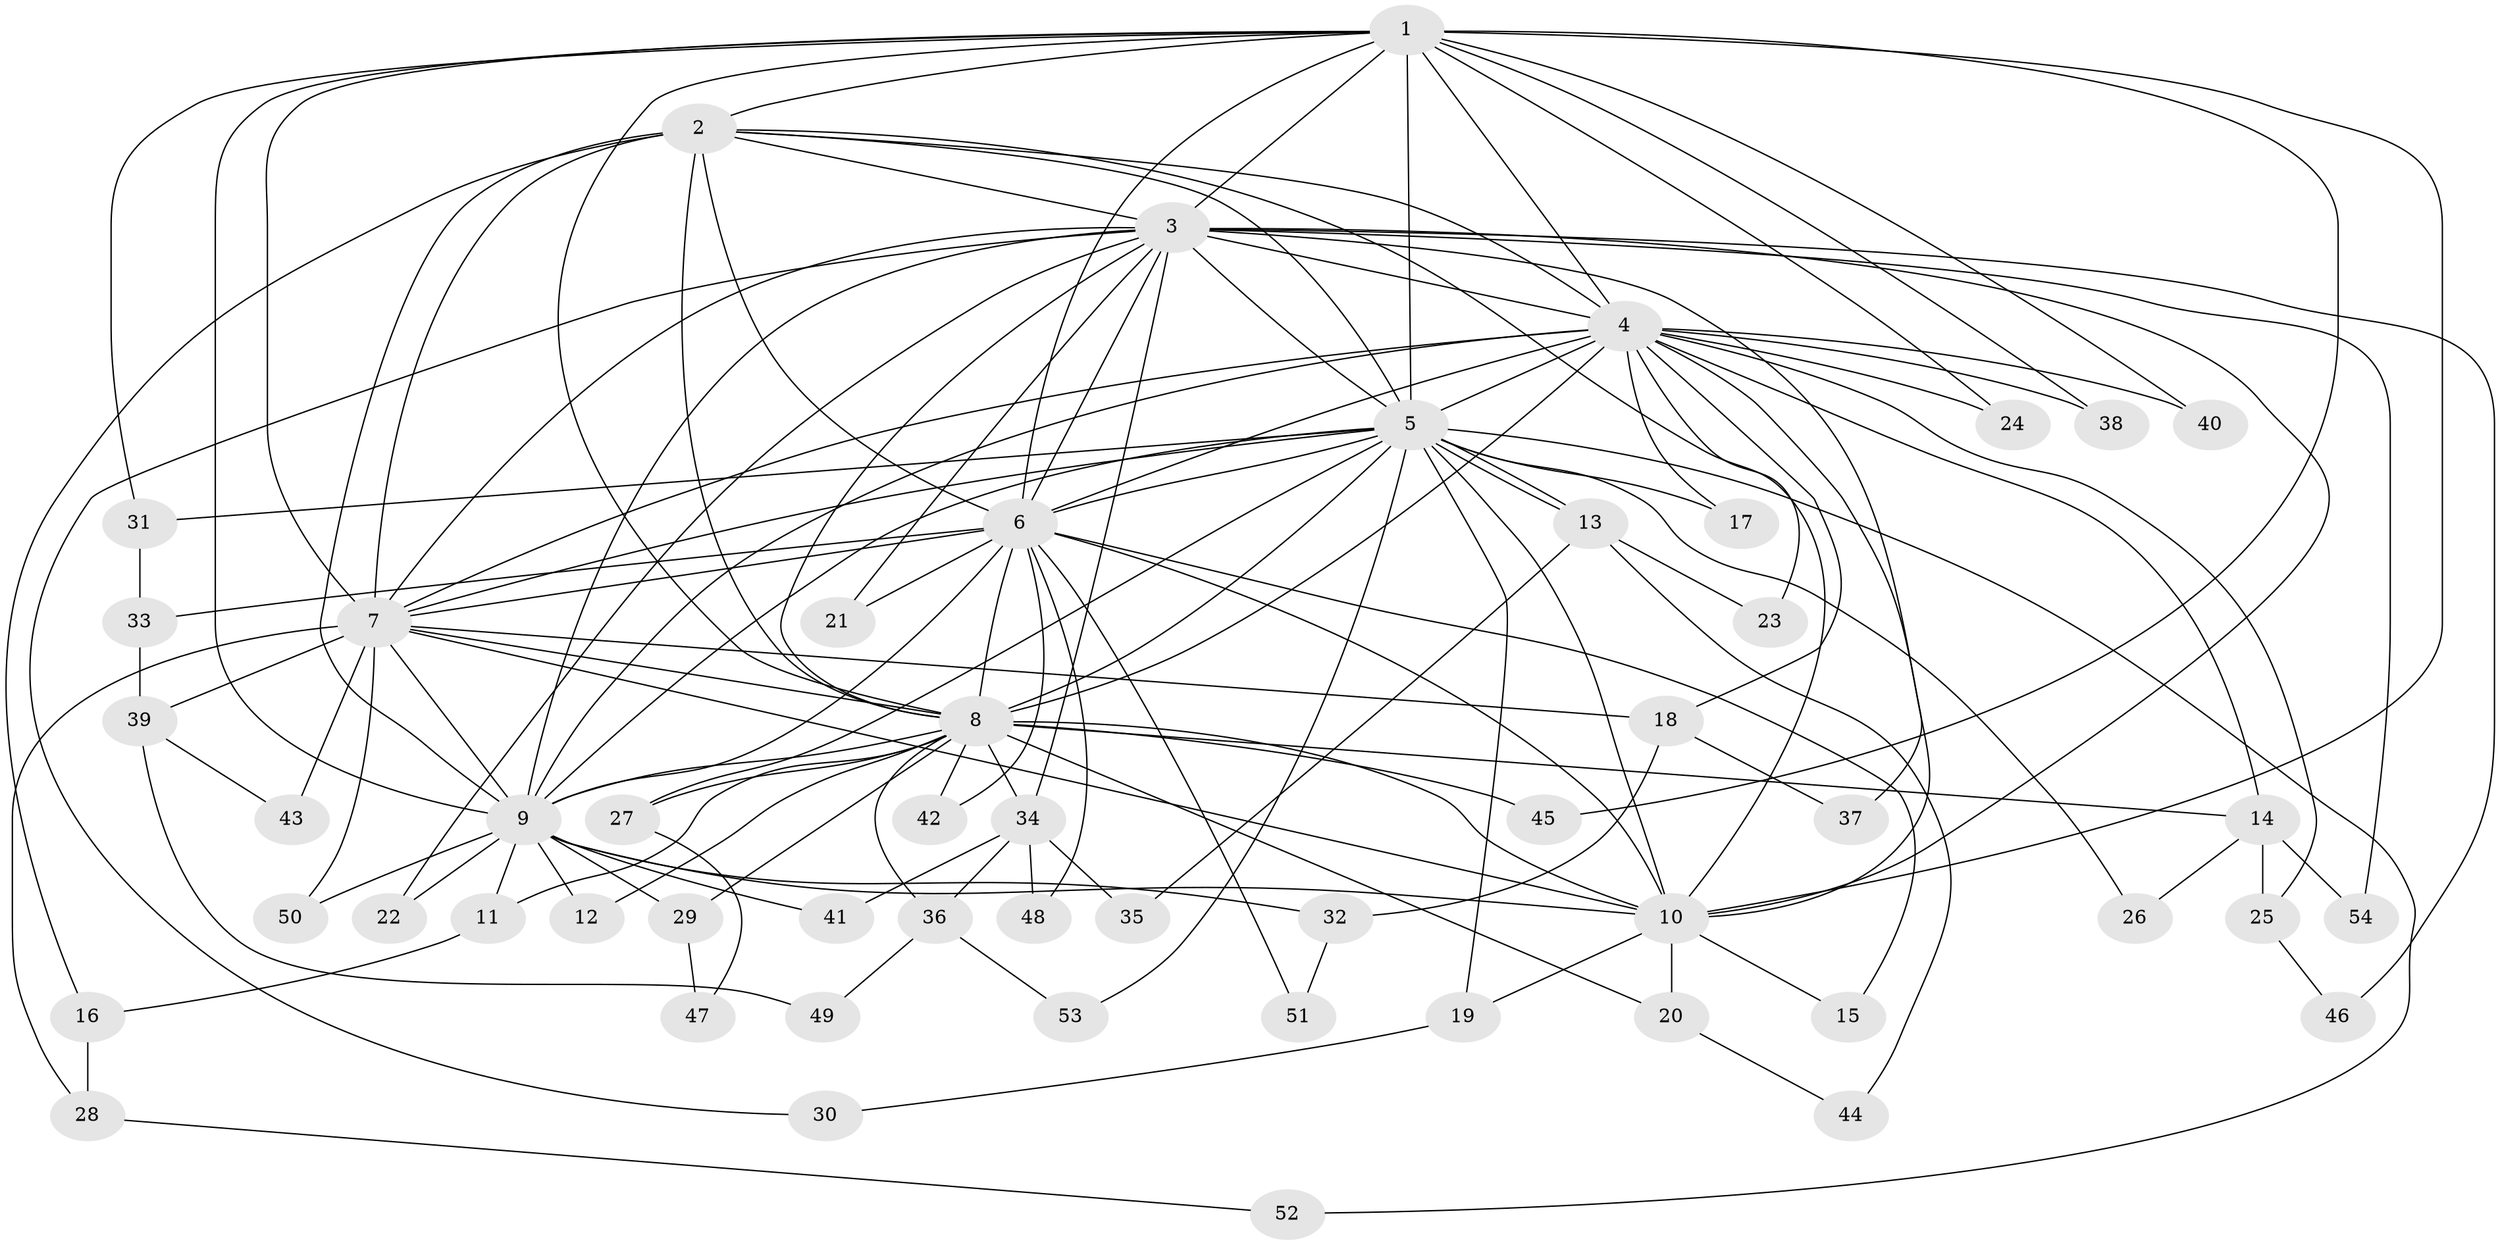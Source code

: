 // coarse degree distribution, {11: 0.027777777777777776, 8: 0.027777777777777776, 14: 0.027777777777777776, 15: 0.027777777777777776, 16: 0.027777777777777776, 19: 0.05555555555555555, 10: 0.027777777777777776, 4: 0.08333333333333333, 2: 0.4444444444444444, 5: 0.05555555555555555, 3: 0.16666666666666666, 6: 0.027777777777777776}
// Generated by graph-tools (version 1.1) at 2025/41/03/06/25 10:41:39]
// undirected, 54 vertices, 133 edges
graph export_dot {
graph [start="1"]
  node [color=gray90,style=filled];
  1;
  2;
  3;
  4;
  5;
  6;
  7;
  8;
  9;
  10;
  11;
  12;
  13;
  14;
  15;
  16;
  17;
  18;
  19;
  20;
  21;
  22;
  23;
  24;
  25;
  26;
  27;
  28;
  29;
  30;
  31;
  32;
  33;
  34;
  35;
  36;
  37;
  38;
  39;
  40;
  41;
  42;
  43;
  44;
  45;
  46;
  47;
  48;
  49;
  50;
  51;
  52;
  53;
  54;
  1 -- 2;
  1 -- 3;
  1 -- 4;
  1 -- 5;
  1 -- 6;
  1 -- 7;
  1 -- 8;
  1 -- 9;
  1 -- 10;
  1 -- 24;
  1 -- 31;
  1 -- 38;
  1 -- 40;
  1 -- 45;
  2 -- 3;
  2 -- 4;
  2 -- 5;
  2 -- 6;
  2 -- 7;
  2 -- 8;
  2 -- 9;
  2 -- 10;
  2 -- 16;
  3 -- 4;
  3 -- 5;
  3 -- 6;
  3 -- 7;
  3 -- 8;
  3 -- 9;
  3 -- 10;
  3 -- 21;
  3 -- 22;
  3 -- 30;
  3 -- 34;
  3 -- 37;
  3 -- 46;
  3 -- 54;
  4 -- 5;
  4 -- 6;
  4 -- 7;
  4 -- 8;
  4 -- 9;
  4 -- 10;
  4 -- 14;
  4 -- 17;
  4 -- 18;
  4 -- 23;
  4 -- 24;
  4 -- 25;
  4 -- 38;
  4 -- 40;
  5 -- 6;
  5 -- 7;
  5 -- 8;
  5 -- 9;
  5 -- 10;
  5 -- 13;
  5 -- 13;
  5 -- 17;
  5 -- 19;
  5 -- 26;
  5 -- 27;
  5 -- 31;
  5 -- 52;
  5 -- 53;
  6 -- 7;
  6 -- 8;
  6 -- 9;
  6 -- 10;
  6 -- 15;
  6 -- 21;
  6 -- 33;
  6 -- 42;
  6 -- 48;
  6 -- 51;
  7 -- 8;
  7 -- 9;
  7 -- 10;
  7 -- 18;
  7 -- 28;
  7 -- 39;
  7 -- 43;
  7 -- 50;
  8 -- 9;
  8 -- 10;
  8 -- 11;
  8 -- 12;
  8 -- 14;
  8 -- 20;
  8 -- 27;
  8 -- 29;
  8 -- 34;
  8 -- 36;
  8 -- 42;
  8 -- 45;
  9 -- 10;
  9 -- 11;
  9 -- 12;
  9 -- 22;
  9 -- 29;
  9 -- 32;
  9 -- 41;
  9 -- 50;
  10 -- 15;
  10 -- 19;
  10 -- 20;
  11 -- 16;
  13 -- 23;
  13 -- 35;
  13 -- 44;
  14 -- 25;
  14 -- 26;
  14 -- 54;
  16 -- 28;
  18 -- 32;
  18 -- 37;
  19 -- 30;
  20 -- 44;
  25 -- 46;
  27 -- 47;
  28 -- 52;
  29 -- 47;
  31 -- 33;
  32 -- 51;
  33 -- 39;
  34 -- 35;
  34 -- 36;
  34 -- 41;
  34 -- 48;
  36 -- 49;
  36 -- 53;
  39 -- 43;
  39 -- 49;
}

